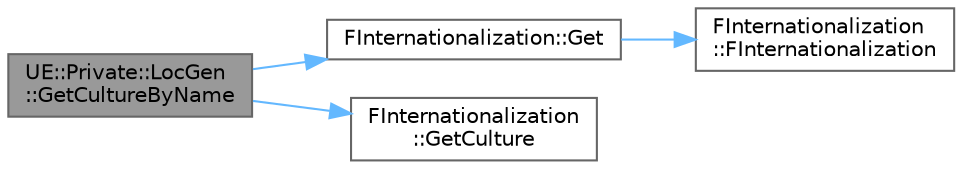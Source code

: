 digraph "UE::Private::LocGen::GetCultureByName"
{
 // INTERACTIVE_SVG=YES
 // LATEX_PDF_SIZE
  bgcolor="transparent";
  edge [fontname=Helvetica,fontsize=10,labelfontname=Helvetica,labelfontsize=10];
  node [fontname=Helvetica,fontsize=10,shape=box,height=0.2,width=0.4];
  rankdir="LR";
  Node1 [id="Node000001",label="UE::Private::LocGen\l::GetCultureByName",height=0.2,width=0.4,color="gray40", fillcolor="grey60", style="filled", fontcolor="black",tooltip=" "];
  Node1 -> Node2 [id="edge1_Node000001_Node000002",color="steelblue1",style="solid",tooltip=" "];
  Node2 [id="Node000002",label="FInternationalization::Get",height=0.2,width=0.4,color="grey40", fillcolor="white", style="filled",URL="$da/d75/classFInternationalization.html#a0d7eee9a3d22f30eb52beeac1569304c",tooltip=" "];
  Node2 -> Node3 [id="edge2_Node000002_Node000003",color="steelblue1",style="solid",tooltip=" "];
  Node3 [id="Node000003",label="FInternationalization\l::FInternationalization",height=0.2,width=0.4,color="grey40", fillcolor="white", style="filled",URL="$da/d75/classFInternationalization.html#ae9f1f907019b65e1e15438861d4cb908",tooltip=" "];
  Node1 -> Node4 [id="edge3_Node000001_Node000004",color="steelblue1",style="solid",tooltip=" "];
  Node4 [id="Node000004",label="FInternationalization\l::GetCulture",height=0.2,width=0.4,color="grey40", fillcolor="white", style="filled",URL="$da/d75/classFInternationalization.html#adf485090821db0bb2a2dfad793590fe0",tooltip="Get the culture corresponding to the given name."];
}
